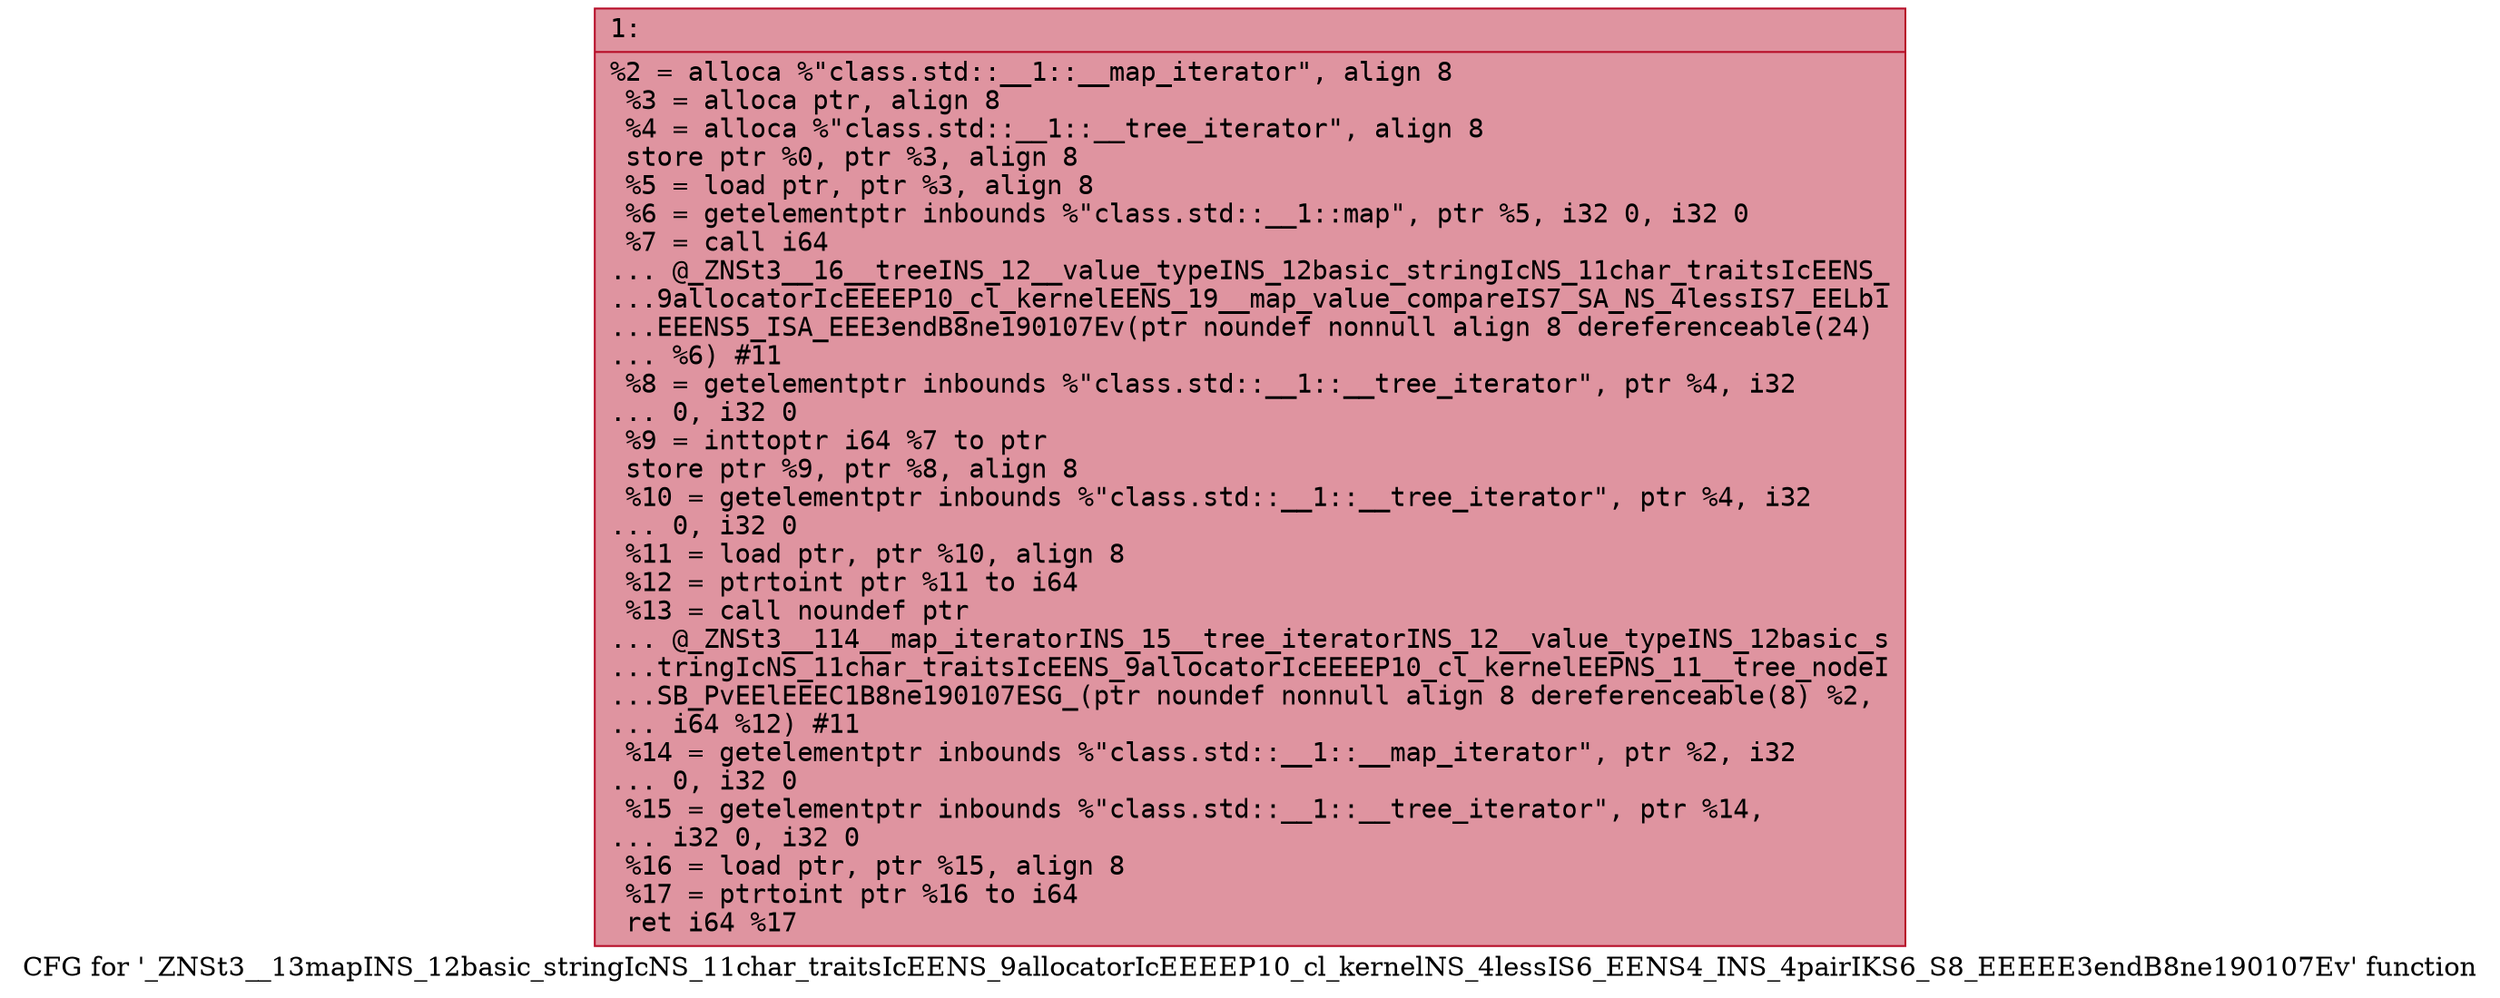 digraph "CFG for '_ZNSt3__13mapINS_12basic_stringIcNS_11char_traitsIcEENS_9allocatorIcEEEEP10_cl_kernelNS_4lessIS6_EENS4_INS_4pairIKS6_S8_EEEEE3endB8ne190107Ev' function" {
	label="CFG for '_ZNSt3__13mapINS_12basic_stringIcNS_11char_traitsIcEENS_9allocatorIcEEEEP10_cl_kernelNS_4lessIS6_EENS4_INS_4pairIKS6_S8_EEEEE3endB8ne190107Ev' function";

	Node0x6000013809b0 [shape=record,color="#b70d28ff", style=filled, fillcolor="#b70d2870" fontname="Courier",label="{1:\l|  %2 = alloca %\"class.std::__1::__map_iterator\", align 8\l  %3 = alloca ptr, align 8\l  %4 = alloca %\"class.std::__1::__tree_iterator\", align 8\l  store ptr %0, ptr %3, align 8\l  %5 = load ptr, ptr %3, align 8\l  %6 = getelementptr inbounds %\"class.std::__1::map\", ptr %5, i32 0, i32 0\l  %7 = call i64\l... @_ZNSt3__16__treeINS_12__value_typeINS_12basic_stringIcNS_11char_traitsIcEENS_\l...9allocatorIcEEEEP10_cl_kernelEENS_19__map_value_compareIS7_SA_NS_4lessIS7_EELb1\l...EEENS5_ISA_EEE3endB8ne190107Ev(ptr noundef nonnull align 8 dereferenceable(24)\l... %6) #11\l  %8 = getelementptr inbounds %\"class.std::__1::__tree_iterator\", ptr %4, i32\l... 0, i32 0\l  %9 = inttoptr i64 %7 to ptr\l  store ptr %9, ptr %8, align 8\l  %10 = getelementptr inbounds %\"class.std::__1::__tree_iterator\", ptr %4, i32\l... 0, i32 0\l  %11 = load ptr, ptr %10, align 8\l  %12 = ptrtoint ptr %11 to i64\l  %13 = call noundef ptr\l... @_ZNSt3__114__map_iteratorINS_15__tree_iteratorINS_12__value_typeINS_12basic_s\l...tringIcNS_11char_traitsIcEENS_9allocatorIcEEEEP10_cl_kernelEEPNS_11__tree_nodeI\l...SB_PvEElEEEC1B8ne190107ESG_(ptr noundef nonnull align 8 dereferenceable(8) %2,\l... i64 %12) #11\l  %14 = getelementptr inbounds %\"class.std::__1::__map_iterator\", ptr %2, i32\l... 0, i32 0\l  %15 = getelementptr inbounds %\"class.std::__1::__tree_iterator\", ptr %14,\l... i32 0, i32 0\l  %16 = load ptr, ptr %15, align 8\l  %17 = ptrtoint ptr %16 to i64\l  ret i64 %17\l}"];
}
